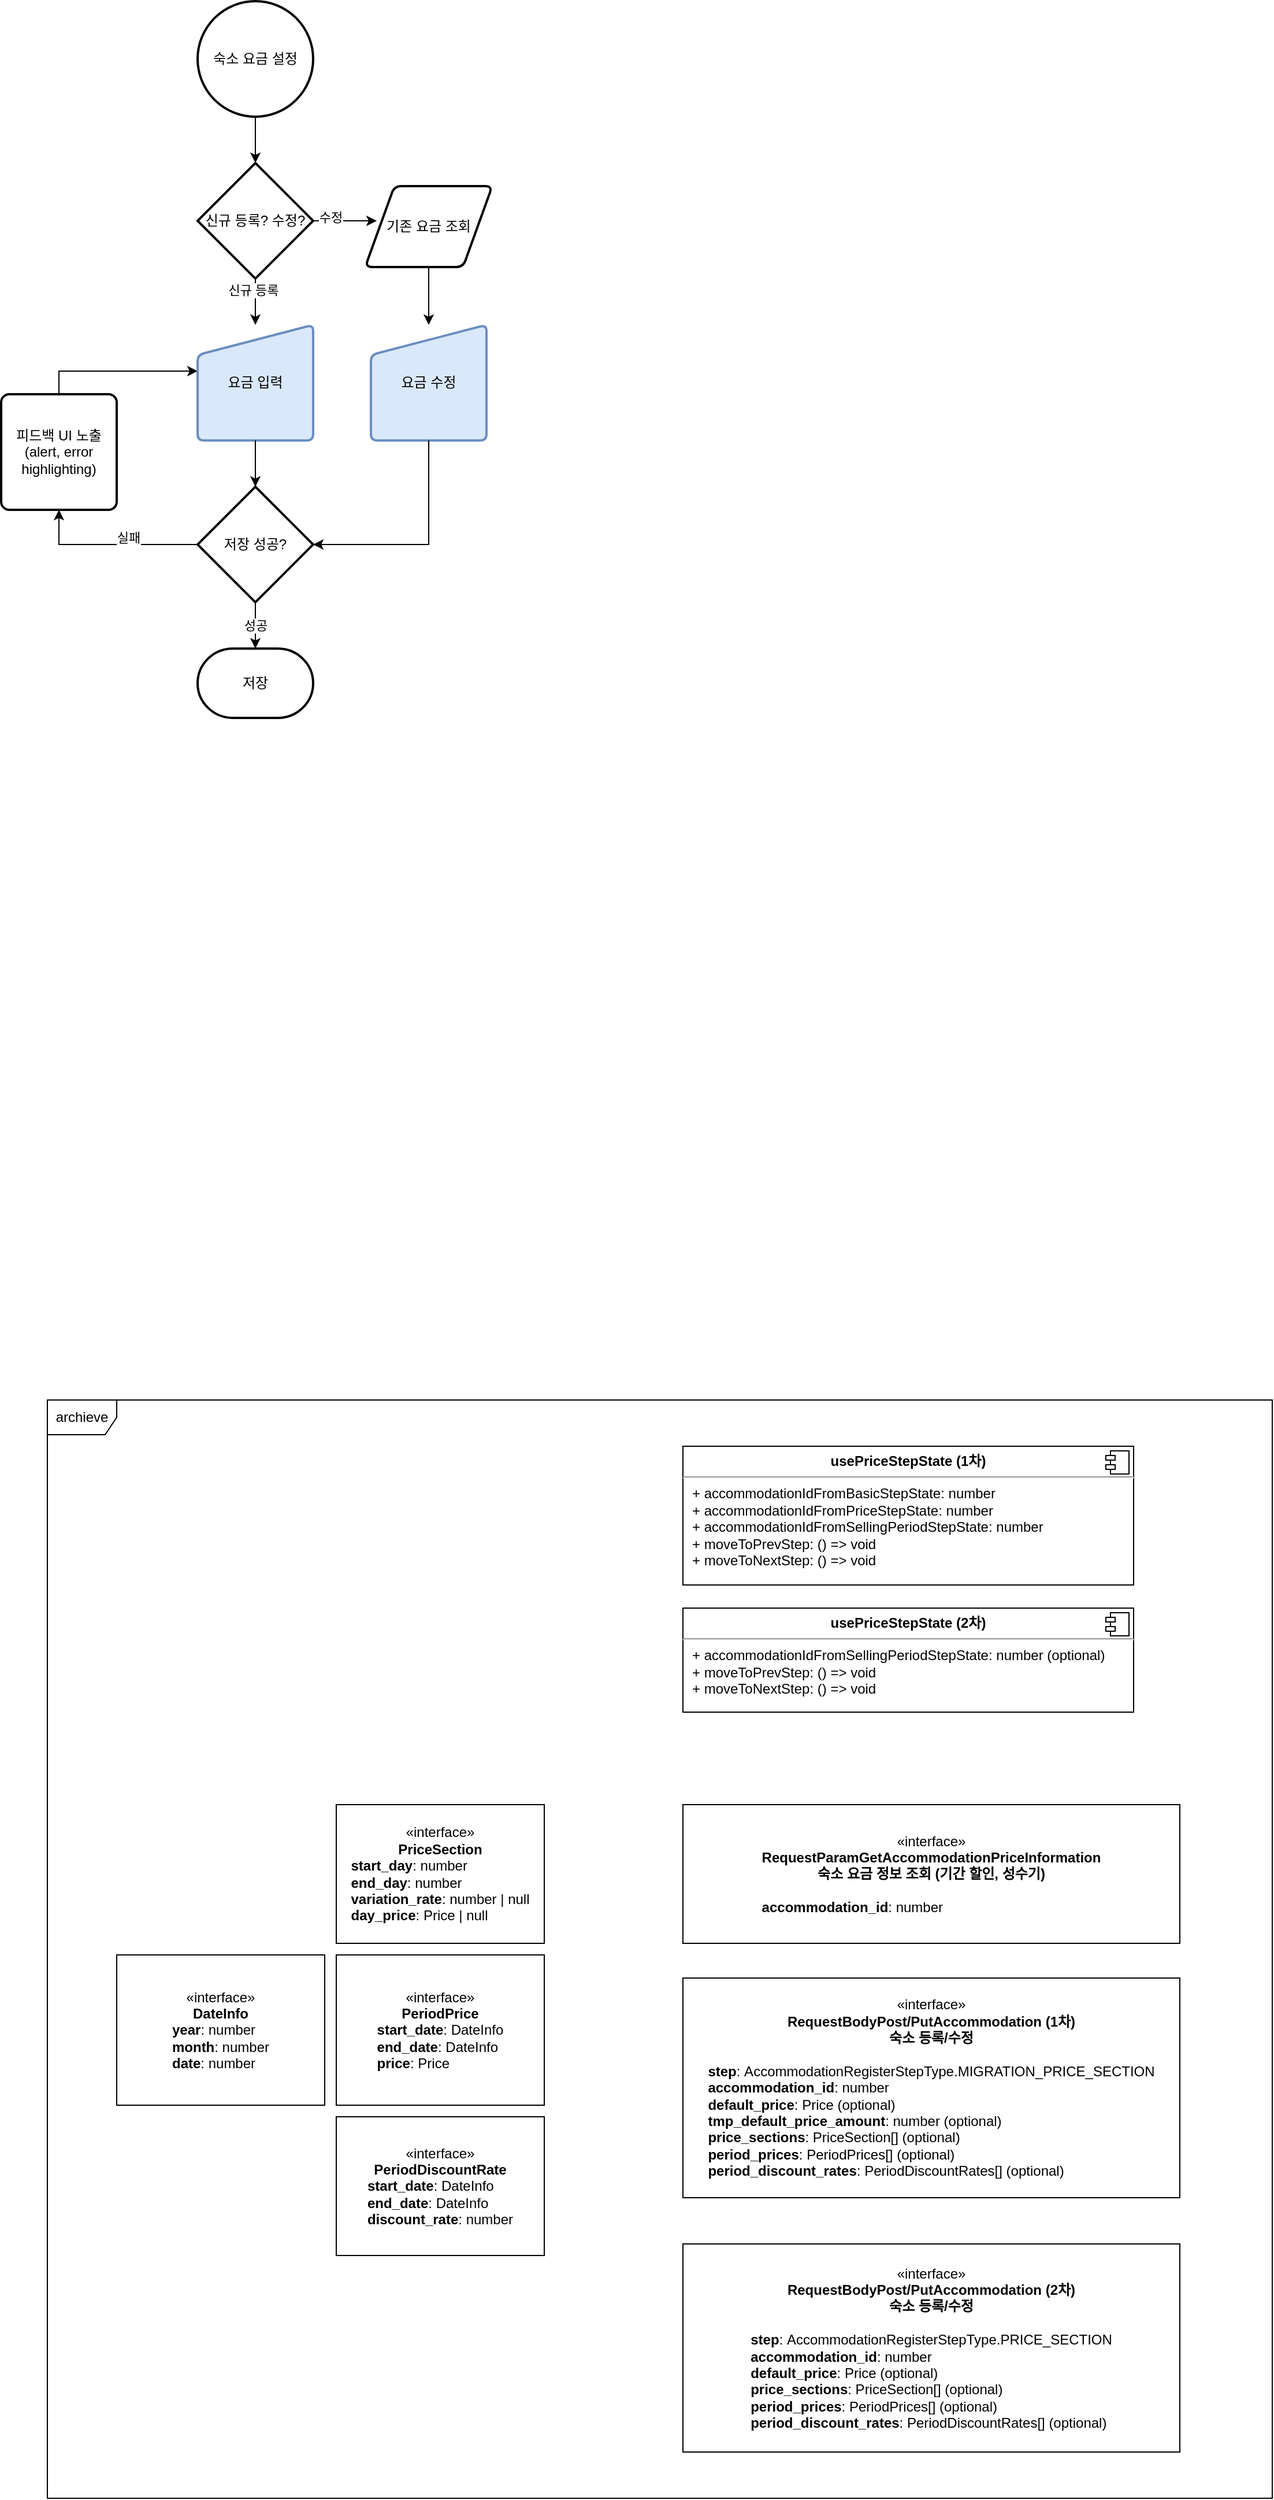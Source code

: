 <mxfile version="22.0.8" type="github">
  <diagram name="페이지-1" id="aA-GUddAUT5FaDBkeeAq">
    <mxGraphModel dx="2046" dy="790" grid="1" gridSize="10" guides="1" tooltips="1" connect="1" arrows="1" fold="1" page="1" pageScale="1" pageWidth="827" pageHeight="1169" math="0" shadow="0">
      <root>
        <mxCell id="0" />
        <mxCell id="1" parent="0" />
        <mxCell id="1Y6GScx64tIBPIE060Nu-1" value="«interface»&lt;br&gt;&lt;b&gt;RequestBodyPost/PutAccommodation (1차)&lt;br&gt;숙소 등록/수정&lt;br&gt;&lt;/b&gt;&lt;br&gt;&lt;div style=&quot;text-align: left;&quot;&gt;&lt;span style=&quot;background-color: initial;&quot;&gt;&lt;b&gt;step&lt;/b&gt;:&amp;nbsp;AccommodationRegisterStepType.&lt;/span&gt;&lt;span style=&quot;background-color: initial;&quot;&gt;MIGRATION_PRICE_SECTION&lt;/span&gt;&lt;/div&gt;&lt;div style=&quot;text-align: left;&quot;&gt;&lt;span style=&quot;background-color: initial;&quot;&gt;&lt;b&gt;accommodation_id&lt;/b&gt;: number&lt;/span&gt;&lt;/div&gt;&lt;div style=&quot;text-align: left;&quot;&gt;&lt;span style=&quot;background-color: initial;&quot;&gt;&lt;b&gt;default_price&lt;/b&gt;: Price (optional)&lt;/span&gt;&lt;/div&gt;&lt;div style=&quot;text-align: left;&quot;&gt;&lt;span style=&quot;background-color: initial;&quot;&gt;&lt;b&gt;tmp_default_price_amount&lt;/b&gt;: number (optional)&lt;/span&gt;&lt;/div&gt;&lt;div style=&quot;text-align: left;&quot;&gt;&lt;span style=&quot;background-color: initial;&quot;&gt;&lt;b&gt;price_sections&lt;/b&gt;: PriceSection[] (optional)&lt;/span&gt;&lt;/div&gt;&lt;div style=&quot;text-align: left;&quot;&gt;&lt;span style=&quot;background-color: initial;&quot;&gt;&lt;b&gt;period_prices&lt;/b&gt;: P&lt;/span&gt;&lt;span style=&quot;background-color: initial;&quot;&gt;eriodPrices[] (optional)&lt;/span&gt;&lt;/div&gt;&lt;div style=&quot;text-align: left;&quot;&gt;&lt;span style=&quot;background-color: initial;&quot;&gt;&lt;b&gt;period_discount_rates&lt;/b&gt;: P&lt;/span&gt;&lt;span style=&quot;background-color: initial;&quot;&gt;eriodDiscountRates[] (optional)&lt;/span&gt;&lt;/div&gt;" style="html=1;whiteSpace=wrap;" parent="1" vertex="1">
          <mxGeometry x="-210" y="2070" width="430" height="190" as="geometry" />
        </mxCell>
        <mxCell id="1Y6GScx64tIBPIE060Nu-3" value="«interface»&lt;br&gt;&lt;b style=&quot;border-color: var(--border-color);&quot;&gt;RequestBodyPost/PutAccommodation&lt;/b&gt;&lt;b&gt;&amp;nbsp;(2차)&lt;br&gt;숙소 등록/수정&lt;br&gt;&lt;/b&gt;&lt;br&gt;&lt;div style=&quot;text-align: left;&quot;&gt;&lt;span style=&quot;background-color: initial;&quot;&gt;&lt;b&gt;step&lt;/b&gt;:&amp;nbsp;AccommodationRegisterStepType.&lt;/span&gt;&lt;span style=&quot;background-color: initial;&quot;&gt;PRICE_SECTION&lt;/span&gt;&lt;/div&gt;&lt;div style=&quot;text-align: left;&quot;&gt;&lt;span style=&quot;background-color: initial;&quot;&gt;&lt;b&gt;accommodation_id&lt;/b&gt;: number&lt;/span&gt;&lt;/div&gt;&lt;div style=&quot;text-align: left;&quot;&gt;&lt;span style=&quot;background-color: initial;&quot;&gt;&lt;b&gt;default_price&lt;/b&gt;: Price (optional)&lt;/span&gt;&lt;/div&gt;&lt;div style=&quot;text-align: left;&quot;&gt;&lt;span style=&quot;background-color: initial;&quot;&gt;&lt;b&gt;price_sections&lt;/b&gt;: PriceSection[] (optional)&lt;/span&gt;&lt;/div&gt;&lt;div style=&quot;text-align: left;&quot;&gt;&lt;span style=&quot;background-color: initial;&quot;&gt;&lt;b&gt;period_prices&lt;/b&gt;: P&lt;/span&gt;&lt;span style=&quot;background-color: initial;&quot;&gt;eriodPrices[] (optional)&lt;/span&gt;&lt;/div&gt;&lt;div style=&quot;text-align: left;&quot;&gt;&lt;span style=&quot;background-color: initial;&quot;&gt;&lt;b&gt;period_discount_rates&lt;/b&gt;: P&lt;/span&gt;&lt;span style=&quot;background-color: initial;&quot;&gt;eriodDiscountRates[] (optional)&lt;/span&gt;&lt;/div&gt;" style="html=1;whiteSpace=wrap;fillStyle=auto;" parent="1" vertex="1">
          <mxGeometry x="-210" y="2300" width="430" height="180" as="geometry" />
        </mxCell>
        <mxCell id="1Y6GScx64tIBPIE060Nu-4" value="«interface»&lt;br&gt;&lt;b&gt;PriceSection&lt;/b&gt;&lt;br&gt;&lt;div style=&quot;text-align: left;&quot;&gt;&lt;span style=&quot;background-color: initial;&quot;&gt;&lt;b&gt;start_day&lt;/b&gt;: number&lt;/span&gt;&lt;/div&gt;&lt;div style=&quot;text-align: left;&quot;&gt;&lt;span style=&quot;background-color: initial;&quot;&gt;&lt;b&gt;end_day&lt;/b&gt;: number&lt;/span&gt;&lt;/div&gt;&lt;div style=&quot;text-align: left;&quot;&gt;&lt;span style=&quot;background-color: initial;&quot;&gt;&lt;b&gt;variation_rate&lt;/b&gt;: number | null&lt;/span&gt;&lt;/div&gt;&lt;div style=&quot;text-align: left;&quot;&gt;&lt;span style=&quot;background-color: initial;&quot;&gt;&lt;b&gt;day_price&lt;/b&gt;: Price | null&lt;br&gt;&lt;/span&gt;&lt;/div&gt;" style="html=1;whiteSpace=wrap;fillStyle=auto;" parent="1" vertex="1">
          <mxGeometry x="-510" y="1920" width="180" height="120" as="geometry" />
        </mxCell>
        <mxCell id="1Y6GScx64tIBPIE060Nu-5" value="«interface»&lt;br&gt;&lt;b&gt;PeriodPrice&lt;/b&gt;&lt;br&gt;&lt;div style=&quot;text-align: left;&quot;&gt;&lt;span style=&quot;background-color: initial;&quot;&gt;&lt;b&gt;start_date&lt;/b&gt;: DateInfo&lt;/span&gt;&lt;/div&gt;&lt;div style=&quot;text-align: left;&quot;&gt;&lt;span style=&quot;background-color: initial;&quot;&gt;&lt;b&gt;end_date&lt;/b&gt;: DateInfo&lt;/span&gt;&lt;/div&gt;&lt;div style=&quot;text-align: left;&quot;&gt;&lt;b style=&quot;background-color: initial;&quot;&gt;price&lt;/b&gt;&lt;span style=&quot;background-color: initial;&quot;&gt;: Price&lt;/span&gt;&lt;/div&gt;" style="html=1;whiteSpace=wrap;fillStyle=auto;" parent="1" vertex="1">
          <mxGeometry x="-510" y="2050" width="180" height="130" as="geometry" />
        </mxCell>
        <mxCell id="1Y6GScx64tIBPIE060Nu-6" value="«interface»&lt;br&gt;&lt;b&gt;PeriodDiscountRate&lt;/b&gt;&lt;br&gt;&lt;div style=&quot;text-align: left;&quot;&gt;&lt;span style=&quot;background-color: initial;&quot;&gt;&lt;b&gt;start_date&lt;/b&gt;: DateInfo&lt;/span&gt;&lt;/div&gt;&lt;div style=&quot;text-align: left;&quot;&gt;&lt;span style=&quot;background-color: initial;&quot;&gt;&lt;b&gt;end_date&lt;/b&gt;: DateInfo&lt;/span&gt;&lt;/div&gt;&lt;div style=&quot;text-align: left;&quot;&gt;&lt;span style=&quot;background-color: initial;&quot;&gt;&lt;b&gt;discount_rate&lt;/b&gt;: number&lt;/span&gt;&lt;/div&gt;" style="html=1;whiteSpace=wrap;fillStyle=auto;" parent="1" vertex="1">
          <mxGeometry x="-510" y="2190" width="180" height="120" as="geometry" />
        </mxCell>
        <mxCell id="1Y6GScx64tIBPIE060Nu-7" value="«interface»&lt;br&gt;&lt;b&gt;DateInfo&lt;/b&gt;&lt;br&gt;&lt;div style=&quot;text-align: left;&quot;&gt;&lt;span style=&quot;background-color: initial;&quot;&gt;&lt;b&gt;year&lt;/b&gt;: number&lt;/span&gt;&lt;/div&gt;&lt;div style=&quot;text-align: left;&quot;&gt;&lt;span style=&quot;background-color: initial;&quot;&gt;&lt;b&gt;month&lt;/b&gt;: number&lt;/span&gt;&lt;/div&gt;&lt;div style=&quot;text-align: left;&quot;&gt;&lt;b style=&quot;background-color: initial;&quot;&gt;date&lt;/b&gt;&lt;span style=&quot;background-color: initial;&quot;&gt;: number&lt;/span&gt;&lt;/div&gt;" style="html=1;whiteSpace=wrap;fillStyle=auto;" parent="1" vertex="1">
          <mxGeometry x="-700" y="2050" width="180" height="130" as="geometry" />
        </mxCell>
        <mxCell id="1Y6GScx64tIBPIE060Nu-8" value="«interface»&lt;br&gt;&lt;b&gt;RequestParamGetAccommodationPriceInformation&lt;br&gt;숙소 요금 정보 조회 (기간 할인, 성수기)&lt;br&gt;&lt;br&gt;&lt;/b&gt;&lt;div style=&quot;text-align: left;&quot;&gt;&lt;span style=&quot;background-color: initial;&quot;&gt;&lt;b&gt;accommodation_id&lt;/b&gt;: number&lt;br&gt;&lt;/span&gt;&lt;/div&gt;" style="html=1;whiteSpace=wrap;" parent="1" vertex="1">
          <mxGeometry x="-210" y="1920" width="430" height="120" as="geometry" />
        </mxCell>
        <mxCell id="1Y6GScx64tIBPIE060Nu-9" value="&lt;p style=&quot;margin:0px;margin-top:6px;text-align:center;&quot;&gt;&lt;b&gt;usePriceStepState (1차)&lt;/b&gt;&lt;/p&gt;&lt;hr&gt;&lt;p style=&quot;margin:0px;margin-left:8px;&quot;&gt;+ accommodationIdFromBasicStepState: number&lt;br&gt;+ accommodationIdFromPriceStepState: number&lt;/p&gt;&lt;p style=&quot;margin:0px;margin-left:8px;&quot;&gt;+&amp;nbsp;accommodationIdFromSellingPeriodStepState: number&lt;/p&gt;&lt;p style=&quot;margin:0px;margin-left:8px;&quot;&gt;+ moveToPrevStep: () =&amp;gt; void&lt;/p&gt;&lt;p style=&quot;margin:0px;margin-left:8px;&quot;&gt;+ moveToNextStep: () =&amp;gt; void&lt;/p&gt;" style="align=left;overflow=fill;html=1;dropTarget=0;whiteSpace=wrap;" parent="1" vertex="1">
          <mxGeometry x="-210" y="1610" width="390" height="120" as="geometry" />
        </mxCell>
        <mxCell id="1Y6GScx64tIBPIE060Nu-10" value="" style="shape=component;jettyWidth=8;jettyHeight=4;" parent="1Y6GScx64tIBPIE060Nu-9" vertex="1">
          <mxGeometry x="1" width="20" height="20" relative="1" as="geometry">
            <mxPoint x="-24" y="4" as="offset" />
          </mxGeometry>
        </mxCell>
        <mxCell id="1Y6GScx64tIBPIE060Nu-13" value="&lt;p style=&quot;margin:0px;margin-top:6px;text-align:center;&quot;&gt;&lt;b&gt;usePriceStepState (2차)&lt;/b&gt;&lt;/p&gt;&lt;hr&gt;&lt;p style=&quot;margin:0px;margin-left:8px;&quot;&gt;&lt;span style=&quot;background-color: initial;&quot;&gt;+&amp;nbsp;accommodationIdFromSellingPeriodStepState: number (optional)&lt;/span&gt;&lt;br&gt;&lt;/p&gt;&lt;p style=&quot;margin:0px;margin-left:8px;&quot;&gt;+ moveToPrevStep: () =&amp;gt; void&lt;/p&gt;&lt;p style=&quot;margin:0px;margin-left:8px;&quot;&gt;+ moveToNextStep: () =&amp;gt; void&lt;/p&gt;" style="align=left;overflow=fill;html=1;dropTarget=0;whiteSpace=wrap;" parent="1" vertex="1">
          <mxGeometry x="-210" y="1750" width="390" height="90" as="geometry" />
        </mxCell>
        <mxCell id="1Y6GScx64tIBPIE060Nu-14" value="" style="shape=component;jettyWidth=8;jettyHeight=4;" parent="1Y6GScx64tIBPIE060Nu-13" vertex="1">
          <mxGeometry x="1" width="20" height="20" relative="1" as="geometry">
            <mxPoint x="-24" y="4" as="offset" />
          </mxGeometry>
        </mxCell>
        <mxCell id="1Y6GScx64tIBPIE060Nu-15" style="edgeStyle=orthogonalEdgeStyle;rounded=0;orthogonalLoop=1;jettySize=auto;html=1;exitX=0.5;exitY=1;exitDx=0;exitDy=0;" parent="1" source="1Y6GScx64tIBPIE060Nu-13" target="1Y6GScx64tIBPIE060Nu-13" edge="1">
          <mxGeometry relative="1" as="geometry" />
        </mxCell>
        <mxCell id="1Y6GScx64tIBPIE060Nu-37" style="edgeStyle=orthogonalEdgeStyle;rounded=0;orthogonalLoop=1;jettySize=auto;html=1;entryX=0.5;entryY=0;entryDx=0;entryDy=0;" parent="1" source="1Y6GScx64tIBPIE060Nu-17" target="1Y6GScx64tIBPIE060Nu-35" edge="1">
          <mxGeometry relative="1" as="geometry">
            <mxPoint x="-580" y="640" as="targetPoint" />
          </mxGeometry>
        </mxCell>
        <mxCell id="1Y6GScx64tIBPIE060Nu-42" value="신규 등록" style="edgeLabel;html=1;align=center;verticalAlign=middle;resizable=0;points=[];" parent="1Y6GScx64tIBPIE060Nu-37" vertex="1" connectable="0">
          <mxGeometry x="-0.537" y="-2" relative="1" as="geometry">
            <mxPoint as="offset" />
          </mxGeometry>
        </mxCell>
        <mxCell id="1Y6GScx64tIBPIE060Nu-17" value="신규 등록? 수정?" style="strokeWidth=2;html=1;shape=mxgraph.flowchart.decision;whiteSpace=wrap;" parent="1" vertex="1">
          <mxGeometry x="-630" y="500" width="100" height="100" as="geometry" />
        </mxCell>
        <mxCell id="1Y6GScx64tIBPIE060Nu-29" value="숙소 요금 설정" style="strokeWidth=2;html=1;shape=mxgraph.flowchart.start_2;whiteSpace=wrap;" parent="1" vertex="1">
          <mxGeometry x="-630" y="360" width="100" height="100" as="geometry" />
        </mxCell>
        <mxCell id="1Y6GScx64tIBPIE060Nu-32" value="저장" style="strokeWidth=2;html=1;shape=mxgraph.flowchart.terminator;whiteSpace=wrap;" parent="1" vertex="1">
          <mxGeometry x="-630" y="920" width="100" height="60" as="geometry" />
        </mxCell>
        <mxCell id="1Y6GScx64tIBPIE060Nu-53" style="edgeStyle=orthogonalEdgeStyle;rounded=0;orthogonalLoop=1;jettySize=auto;html=1;" parent="1" source="1Y6GScx64tIBPIE060Nu-34" target="1Y6GScx64tIBPIE060Nu-35" edge="1">
          <mxGeometry relative="1" as="geometry">
            <Array as="points">
              <mxPoint x="-750" y="680" />
            </Array>
          </mxGeometry>
        </mxCell>
        <mxCell id="1Y6GScx64tIBPIE060Nu-34" value="피드백 UI 노출&lt;br&gt;(alert, error highlighting)" style="rounded=1;whiteSpace=wrap;html=1;absoluteArcSize=1;arcSize=14;strokeWidth=2;" parent="1" vertex="1">
          <mxGeometry x="-800" y="700" width="100" height="100" as="geometry" />
        </mxCell>
        <mxCell id="1Y6GScx64tIBPIE060Nu-35" value="요금 입력" style="html=1;strokeWidth=2;shape=manualInput;whiteSpace=wrap;rounded=1;size=26;arcSize=11;fillColor=#dae8fc;strokeColor=#6c8ebf;" parent="1" vertex="1">
          <mxGeometry x="-630" y="640" width="100" height="100" as="geometry" />
        </mxCell>
        <mxCell id="1Y6GScx64tIBPIE060Nu-36" style="edgeStyle=orthogonalEdgeStyle;rounded=0;orthogonalLoop=1;jettySize=auto;html=1;entryX=0.5;entryY=0;entryDx=0;entryDy=0;entryPerimeter=0;" parent="1" source="1Y6GScx64tIBPIE060Nu-29" target="1Y6GScx64tIBPIE060Nu-17" edge="1">
          <mxGeometry relative="1" as="geometry" />
        </mxCell>
        <mxCell id="1Y6GScx64tIBPIE060Nu-45" style="edgeStyle=orthogonalEdgeStyle;rounded=0;orthogonalLoop=1;jettySize=auto;html=1;entryX=0.5;entryY=0;entryDx=0;entryDy=0;" parent="1" source="1Y6GScx64tIBPIE060Nu-40" target="1Y6GScx64tIBPIE060Nu-44" edge="1">
          <mxGeometry relative="1" as="geometry" />
        </mxCell>
        <mxCell id="1Y6GScx64tIBPIE060Nu-40" value="기존 요금 조회" style="shape=parallelogram;html=1;strokeWidth=2;perimeter=parallelogramPerimeter;whiteSpace=wrap;rounded=1;arcSize=12;size=0.23;" parent="1" vertex="1">
          <mxGeometry x="-485" y="520" width="110" height="70" as="geometry" />
        </mxCell>
        <mxCell id="1Y6GScx64tIBPIE060Nu-41" style="edgeStyle=orthogonalEdgeStyle;rounded=0;orthogonalLoop=1;jettySize=auto;html=1;entryX=0.091;entryY=0.429;entryDx=0;entryDy=0;entryPerimeter=0;" parent="1" source="1Y6GScx64tIBPIE060Nu-17" target="1Y6GScx64tIBPIE060Nu-40" edge="1">
          <mxGeometry relative="1" as="geometry" />
        </mxCell>
        <mxCell id="1Y6GScx64tIBPIE060Nu-43" value="수정" style="edgeLabel;html=1;align=center;verticalAlign=middle;resizable=0;points=[];" parent="1Y6GScx64tIBPIE060Nu-41" vertex="1" connectable="0">
          <mxGeometry x="-0.464" y="3" relative="1" as="geometry">
            <mxPoint as="offset" />
          </mxGeometry>
        </mxCell>
        <mxCell id="1Y6GScx64tIBPIE060Nu-44" value="요금 수정" style="html=1;strokeWidth=2;shape=manualInput;whiteSpace=wrap;rounded=1;size=26;arcSize=11;fillColor=#dae8fc;strokeColor=#6c8ebf;" parent="1" vertex="1">
          <mxGeometry x="-480" y="640" width="100" height="100" as="geometry" />
        </mxCell>
        <mxCell id="1Y6GScx64tIBPIE060Nu-52" style="edgeStyle=orthogonalEdgeStyle;rounded=0;orthogonalLoop=1;jettySize=auto;html=1;exitX=0;exitY=0.5;exitDx=0;exitDy=0;exitPerimeter=0;entryX=0.5;entryY=1;entryDx=0;entryDy=0;" parent="1" source="1Y6GScx64tIBPIE060Nu-47" target="1Y6GScx64tIBPIE060Nu-34" edge="1">
          <mxGeometry relative="1" as="geometry" />
        </mxCell>
        <mxCell id="C0t2VVDVcqLf0LZBvdlh-3" value="실패" style="edgeLabel;html=1;align=center;verticalAlign=middle;resizable=0;points=[];" vertex="1" connectable="0" parent="1Y6GScx64tIBPIE060Nu-52">
          <mxGeometry x="-0.18" y="-6" relative="1" as="geometry">
            <mxPoint x="1" as="offset" />
          </mxGeometry>
        </mxCell>
        <mxCell id="1Y6GScx64tIBPIE060Nu-47" value="저장 성공?" style="strokeWidth=2;html=1;shape=mxgraph.flowchart.decision;whiteSpace=wrap;" parent="1" vertex="1">
          <mxGeometry x="-630" y="780" width="100" height="100" as="geometry" />
        </mxCell>
        <mxCell id="1Y6GScx64tIBPIE060Nu-49" style="edgeStyle=orthogonalEdgeStyle;rounded=0;orthogonalLoop=1;jettySize=auto;html=1;entryX=0.5;entryY=0;entryDx=0;entryDy=0;entryPerimeter=0;" parent="1" source="1Y6GScx64tIBPIE060Nu-35" target="1Y6GScx64tIBPIE060Nu-47" edge="1">
          <mxGeometry relative="1" as="geometry" />
        </mxCell>
        <mxCell id="1Y6GScx64tIBPIE060Nu-50" style="edgeStyle=orthogonalEdgeStyle;rounded=0;orthogonalLoop=1;jettySize=auto;html=1;exitX=0.5;exitY=1;exitDx=0;exitDy=0;entryX=1;entryY=0.5;entryDx=0;entryDy=0;entryPerimeter=0;" parent="1" source="1Y6GScx64tIBPIE060Nu-44" target="1Y6GScx64tIBPIE060Nu-47" edge="1">
          <mxGeometry relative="1" as="geometry" />
        </mxCell>
        <mxCell id="1Y6GScx64tIBPIE060Nu-51" value="성공" style="edgeStyle=orthogonalEdgeStyle;rounded=0;orthogonalLoop=1;jettySize=auto;html=1;entryX=0.5;entryY=0;entryDx=0;entryDy=0;entryPerimeter=0;" parent="1" source="1Y6GScx64tIBPIE060Nu-47" target="1Y6GScx64tIBPIE060Nu-32" edge="1">
          <mxGeometry relative="1" as="geometry" />
        </mxCell>
        <mxCell id="1Y6GScx64tIBPIE060Nu-60" value="archieve" style="shape=umlFrame;whiteSpace=wrap;html=1;pointerEvents=0;" parent="1" vertex="1">
          <mxGeometry x="-760" y="1570" width="1060" height="950" as="geometry" />
        </mxCell>
      </root>
    </mxGraphModel>
  </diagram>
</mxfile>

